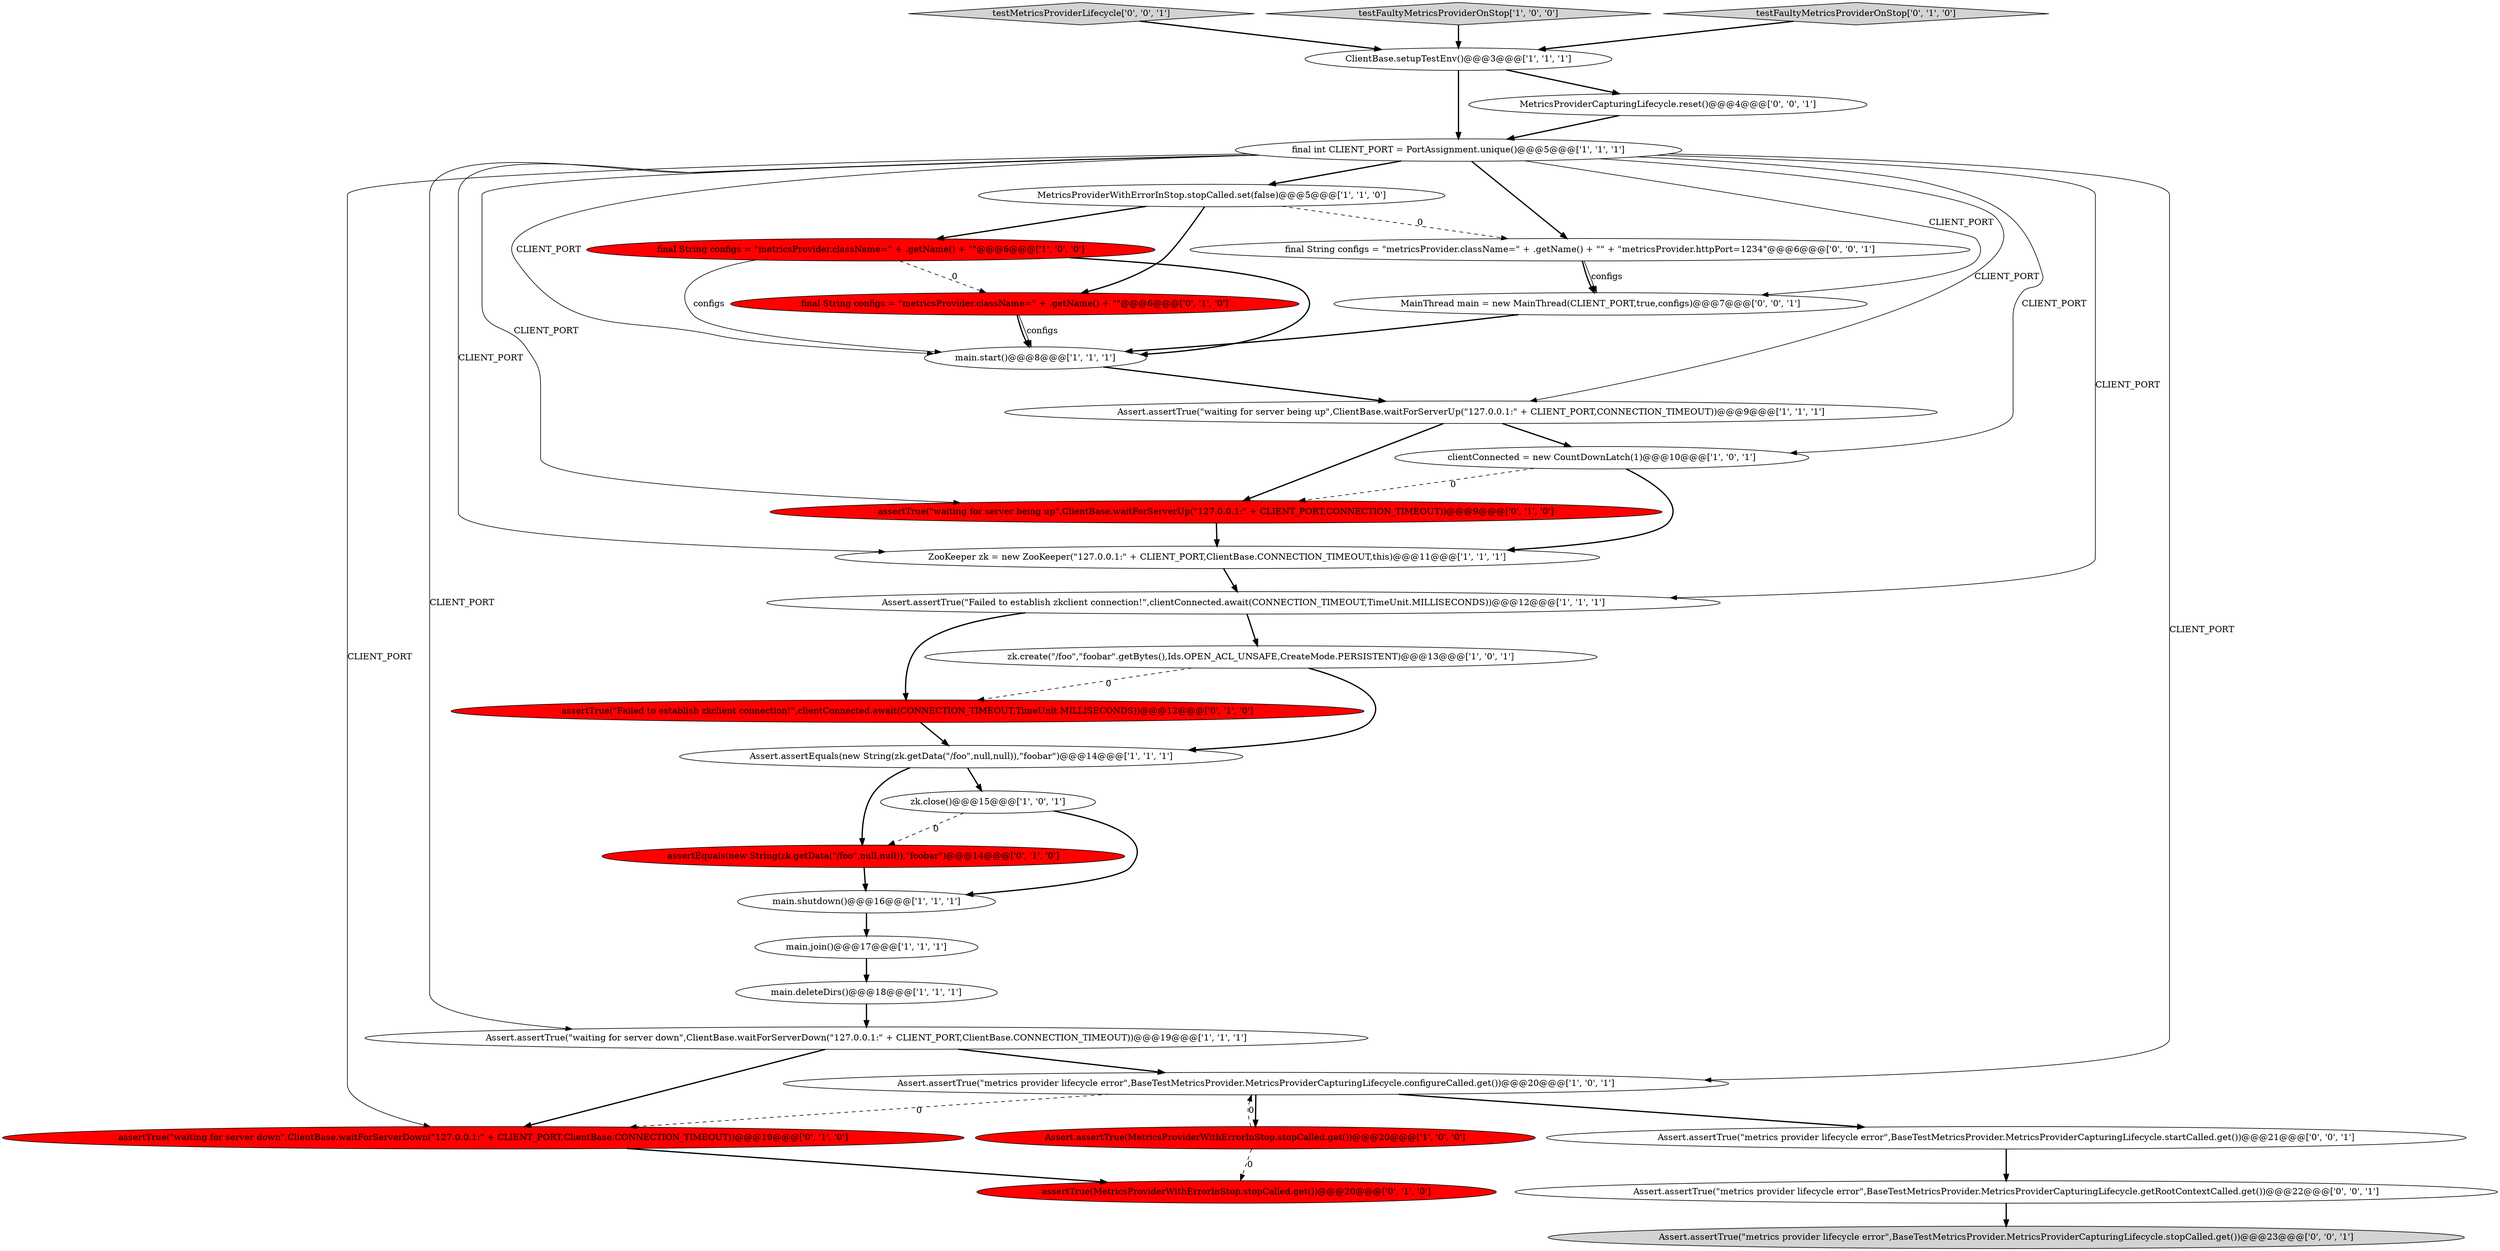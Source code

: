 digraph {
13 [style = filled, label = "main.start()@@@8@@@['1', '1', '1']", fillcolor = white, shape = ellipse image = "AAA0AAABBB1BBB"];
21 [style = filled, label = "assertEquals(new String(zk.getData(\"/foo\",null,null)),\"foobar\")@@@14@@@['0', '1', '0']", fillcolor = red, shape = ellipse image = "AAA1AAABBB2BBB"];
29 [style = filled, label = "Assert.assertTrue(\"metrics provider lifecycle error\",BaseTestMetricsProvider.MetricsProviderCapturingLifecycle.stopCalled.get())@@@23@@@['0', '0', '1']", fillcolor = lightgray, shape = ellipse image = "AAA0AAABBB3BBB"];
16 [style = filled, label = "Assert.assertTrue(MetricsProviderWithErrorInStop.stopCalled.get())@@@20@@@['1', '0', '0']", fillcolor = red, shape = ellipse image = "AAA1AAABBB1BBB"];
15 [style = filled, label = "final String configs = \"metricsProvider.className=\" + .getName() + \"\"@@@6@@@['1', '0', '0']", fillcolor = red, shape = ellipse image = "AAA1AAABBB1BBB"];
8 [style = filled, label = "Assert.assertTrue(\"Failed to establish zkclient connection!\",clientConnected.await(CONNECTION_TIMEOUT,TimeUnit.MILLISECONDS))@@@12@@@['1', '1', '1']", fillcolor = white, shape = ellipse image = "AAA0AAABBB1BBB"];
12 [style = filled, label = "ZooKeeper zk = new ZooKeeper(\"127.0.0.1:\" + CLIENT_PORT,ClientBase.CONNECTION_TIMEOUT,this)@@@11@@@['1', '1', '1']", fillcolor = white, shape = ellipse image = "AAA0AAABBB1BBB"];
19 [style = filled, label = "assertTrue(\"Failed to establish zkclient connection!\",clientConnected.await(CONNECTION_TIMEOUT,TimeUnit.MILLISECONDS))@@@12@@@['0', '1', '0']", fillcolor = red, shape = ellipse image = "AAA1AAABBB2BBB"];
23 [style = filled, label = "final String configs = \"metricsProvider.className=\" + .getName() + \"\"@@@6@@@['0', '1', '0']", fillcolor = red, shape = ellipse image = "AAA1AAABBB2BBB"];
10 [style = filled, label = "final int CLIENT_PORT = PortAssignment.unique()@@@5@@@['1', '1', '1']", fillcolor = white, shape = ellipse image = "AAA0AAABBB1BBB"];
0 [style = filled, label = "main.join()@@@17@@@['1', '1', '1']", fillcolor = white, shape = ellipse image = "AAA0AAABBB1BBB"];
3 [style = filled, label = "zk.close()@@@15@@@['1', '0', '1']", fillcolor = white, shape = ellipse image = "AAA0AAABBB1BBB"];
31 [style = filled, label = "final String configs = \"metricsProvider.className=\" + .getName() + \"\" + \"metricsProvider.httpPort=1234\"@@@6@@@['0', '0', '1']", fillcolor = white, shape = ellipse image = "AAA0AAABBB3BBB"];
27 [style = filled, label = "Assert.assertTrue(\"metrics provider lifecycle error\",BaseTestMetricsProvider.MetricsProviderCapturingLifecycle.startCalled.get())@@@21@@@['0', '0', '1']", fillcolor = white, shape = ellipse image = "AAA0AAABBB3BBB"];
32 [style = filled, label = "MainThread main = new MainThread(CLIENT_PORT,true,configs)@@@7@@@['0', '0', '1']", fillcolor = white, shape = ellipse image = "AAA0AAABBB3BBB"];
18 [style = filled, label = "MetricsProviderWithErrorInStop.stopCalled.set(false)@@@5@@@['1', '1', '0']", fillcolor = white, shape = ellipse image = "AAA0AAABBB1BBB"];
26 [style = filled, label = "testMetricsProviderLifecycle['0', '0', '1']", fillcolor = lightgray, shape = diamond image = "AAA0AAABBB3BBB"];
28 [style = filled, label = "Assert.assertTrue(\"metrics provider lifecycle error\",BaseTestMetricsProvider.MetricsProviderCapturingLifecycle.getRootContextCalled.get())@@@22@@@['0', '0', '1']", fillcolor = white, shape = ellipse image = "AAA0AAABBB3BBB"];
5 [style = filled, label = "clientConnected = new CountDownLatch(1)@@@10@@@['1', '0', '1']", fillcolor = white, shape = ellipse image = "AAA0AAABBB1BBB"];
2 [style = filled, label = "Assert.assertEquals(new String(zk.getData(\"/foo\",null,null)),\"foobar\")@@@14@@@['1', '1', '1']", fillcolor = white, shape = ellipse image = "AAA0AAABBB1BBB"];
17 [style = filled, label = "testFaultyMetricsProviderOnStop['1', '0', '0']", fillcolor = lightgray, shape = diamond image = "AAA0AAABBB1BBB"];
1 [style = filled, label = "ClientBase.setupTestEnv()@@@3@@@['1', '1', '1']", fillcolor = white, shape = ellipse image = "AAA0AAABBB1BBB"];
22 [style = filled, label = "testFaultyMetricsProviderOnStop['0', '1', '0']", fillcolor = lightgray, shape = diamond image = "AAA0AAABBB2BBB"];
9 [style = filled, label = "main.shutdown()@@@16@@@['1', '1', '1']", fillcolor = white, shape = ellipse image = "AAA0AAABBB1BBB"];
20 [style = filled, label = "assertTrue(\"waiting for server down\",ClientBase.waitForServerDown(\"127.0.0.1:\" + CLIENT_PORT,ClientBase.CONNECTION_TIMEOUT))@@@19@@@['0', '1', '0']", fillcolor = red, shape = ellipse image = "AAA1AAABBB2BBB"];
4 [style = filled, label = "Assert.assertTrue(\"metrics provider lifecycle error\",BaseTestMetricsProvider.MetricsProviderCapturingLifecycle.configureCalled.get())@@@20@@@['1', '0', '1']", fillcolor = white, shape = ellipse image = "AAA0AAABBB1BBB"];
30 [style = filled, label = "MetricsProviderCapturingLifecycle.reset()@@@4@@@['0', '0', '1']", fillcolor = white, shape = ellipse image = "AAA0AAABBB3BBB"];
25 [style = filled, label = "assertTrue(MetricsProviderWithErrorInStop.stopCalled.get())@@@20@@@['0', '1', '0']", fillcolor = red, shape = ellipse image = "AAA1AAABBB2BBB"];
11 [style = filled, label = "Assert.assertTrue(\"waiting for server being up\",ClientBase.waitForServerUp(\"127.0.0.1:\" + CLIENT_PORT,CONNECTION_TIMEOUT))@@@9@@@['1', '1', '1']", fillcolor = white, shape = ellipse image = "AAA0AAABBB1BBB"];
6 [style = filled, label = "zk.create(\"/foo\",\"foobar\".getBytes(),Ids.OPEN_ACL_UNSAFE,CreateMode.PERSISTENT)@@@13@@@['1', '0', '1']", fillcolor = white, shape = ellipse image = "AAA0AAABBB1BBB"];
14 [style = filled, label = "Assert.assertTrue(\"waiting for server down\",ClientBase.waitForServerDown(\"127.0.0.1:\" + CLIENT_PORT,ClientBase.CONNECTION_TIMEOUT))@@@19@@@['1', '1', '1']", fillcolor = white, shape = ellipse image = "AAA0AAABBB1BBB"];
7 [style = filled, label = "main.deleteDirs()@@@18@@@['1', '1', '1']", fillcolor = white, shape = ellipse image = "AAA0AAABBB1BBB"];
24 [style = filled, label = "assertTrue(\"waiting for server being up\",ClientBase.waitForServerUp(\"127.0.0.1:\" + CLIENT_PORT,CONNECTION_TIMEOUT))@@@9@@@['0', '1', '0']", fillcolor = red, shape = ellipse image = "AAA1AAABBB2BBB"];
28->29 [style = bold, label=""];
10->18 [style = bold, label=""];
24->12 [style = bold, label=""];
15->13 [style = bold, label=""];
15->23 [style = dashed, label="0"];
9->0 [style = bold, label=""];
17->1 [style = bold, label=""];
18->23 [style = bold, label=""];
10->31 [style = bold, label=""];
10->4 [style = solid, label="CLIENT_PORT"];
3->21 [style = dashed, label="0"];
10->24 [style = solid, label="CLIENT_PORT"];
10->13 [style = solid, label="CLIENT_PORT"];
8->19 [style = bold, label=""];
16->25 [style = dashed, label="0"];
31->32 [style = bold, label=""];
10->32 [style = solid, label="CLIENT_PORT"];
2->3 [style = bold, label=""];
27->28 [style = bold, label=""];
26->1 [style = bold, label=""];
18->15 [style = bold, label=""];
5->24 [style = dashed, label="0"];
8->6 [style = bold, label=""];
10->14 [style = solid, label="CLIENT_PORT"];
19->2 [style = bold, label=""];
16->4 [style = dashed, label="0"];
1->30 [style = bold, label=""];
11->24 [style = bold, label=""];
10->11 [style = solid, label="CLIENT_PORT"];
20->25 [style = bold, label=""];
13->11 [style = bold, label=""];
23->13 [style = solid, label="configs"];
0->7 [style = bold, label=""];
7->14 [style = bold, label=""];
6->2 [style = bold, label=""];
3->9 [style = bold, label=""];
10->12 [style = solid, label="CLIENT_PORT"];
11->5 [style = bold, label=""];
10->8 [style = solid, label="CLIENT_PORT"];
21->9 [style = bold, label=""];
5->12 [style = bold, label=""];
23->13 [style = bold, label=""];
2->21 [style = bold, label=""];
12->8 [style = bold, label=""];
10->5 [style = solid, label="CLIENT_PORT"];
4->20 [style = dashed, label="0"];
4->27 [style = bold, label=""];
15->13 [style = solid, label="configs"];
6->19 [style = dashed, label="0"];
30->10 [style = bold, label=""];
22->1 [style = bold, label=""];
32->13 [style = bold, label=""];
1->10 [style = bold, label=""];
10->20 [style = solid, label="CLIENT_PORT"];
31->32 [style = solid, label="configs"];
18->31 [style = dashed, label="0"];
4->16 [style = bold, label=""];
14->20 [style = bold, label=""];
14->4 [style = bold, label=""];
}
